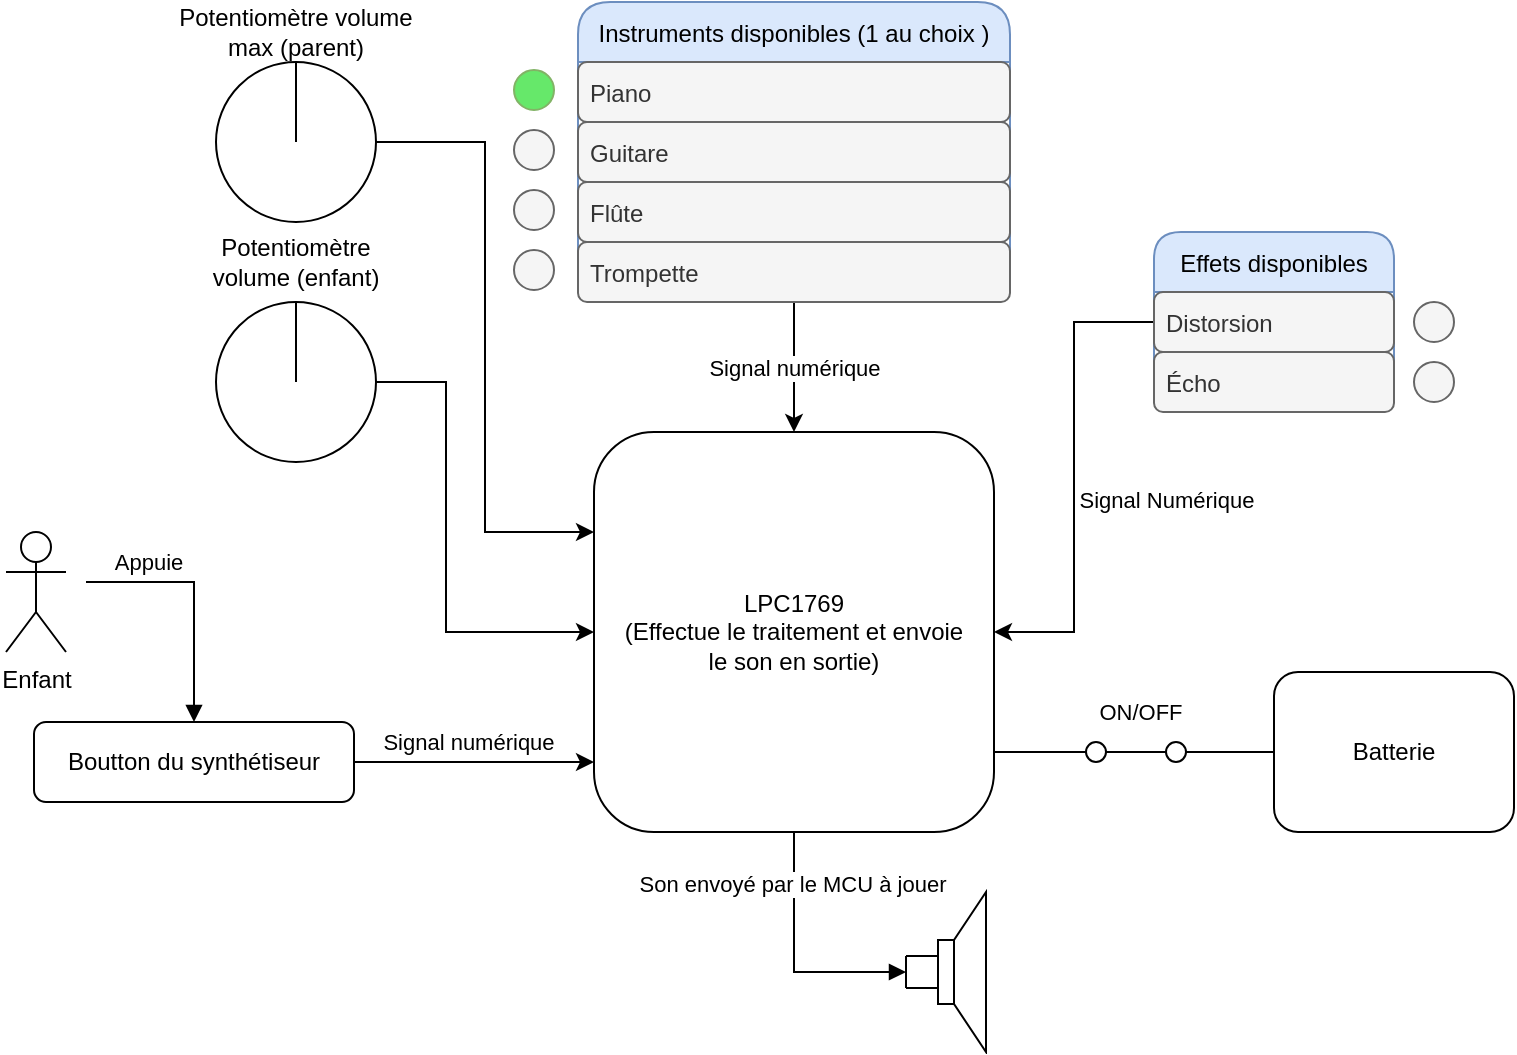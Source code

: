 <mxfile version="16.5.1" type="device"><diagram id="HFILvWz2ucrfniaZQ8Wx" name="Page-1"><mxGraphModel dx="716" dy="448" grid="1" gridSize="10" guides="1" tooltips="1" connect="1" arrows="1" fold="1" page="1" pageScale="1" pageWidth="827" pageHeight="1169" math="0" shadow="0"><root><mxCell id="0"/><mxCell id="1" parent="0"/><mxCell id="X_dPQhwGVTIrn3kEduS3-3" style="edgeStyle=orthogonalEdgeStyle;rounded=0;orthogonalLoop=1;jettySize=auto;html=1;" parent="1" source="X_dPQhwGVTIrn3kEduS3-1" edge="1"><mxGeometry relative="1" as="geometry"><mxPoint x="324" y="415" as="targetPoint"/></mxGeometry></mxCell><mxCell id="X_dPQhwGVTIrn3kEduS3-4" value="Signal numérique" style="edgeLabel;html=1;align=center;verticalAlign=middle;resizable=0;points=[];" parent="X_dPQhwGVTIrn3kEduS3-3" vertex="1" connectable="0"><mxGeometry x="-0.18" relative="1" as="geometry"><mxPoint x="7" y="-10" as="offset"/></mxGeometry></mxCell><mxCell id="X_dPQhwGVTIrn3kEduS3-1" value="Boutton du synthétiseur" style="rounded=1;whiteSpace=wrap;html=1;" parent="1" vertex="1"><mxGeometry x="44" y="395" width="160" height="40" as="geometry"/></mxCell><mxCell id="X_dPQhwGVTIrn3kEduS3-66" style="edgeStyle=orthogonalEdgeStyle;rounded=0;orthogonalLoop=1;jettySize=auto;html=1;endArrow=block;endFill=1;" parent="1" source="X_dPQhwGVTIrn3kEduS3-2" edge="1"><mxGeometry relative="1" as="geometry"><mxPoint x="480" y="520" as="targetPoint"/><Array as="points"><mxPoint x="424" y="520"/></Array></mxGeometry></mxCell><mxCell id="X_dPQhwGVTIrn3kEduS3-67" value="Son envoyé par le MCU à jouer" style="edgeLabel;html=1;align=center;verticalAlign=middle;resizable=0;points=[];" parent="X_dPQhwGVTIrn3kEduS3-66" vertex="1" connectable="0"><mxGeometry x="-0.598" y="-1" relative="1" as="geometry"><mxPoint as="offset"/></mxGeometry></mxCell><mxCell id="X_dPQhwGVTIrn3kEduS3-2" value="LPC1769&lt;br&gt;(Effectue le traitement et envoie&lt;br&gt;le son en sortie)" style="rounded=1;whiteSpace=wrap;html=1;align=center;" parent="1" vertex="1"><mxGeometry x="324" y="250" width="200" height="200" as="geometry"/></mxCell><mxCell id="X_dPQhwGVTIrn3kEduS3-16" value="Signal numérique" style="edgeStyle=orthogonalEdgeStyle;rounded=0;orthogonalLoop=1;jettySize=auto;html=1;entryX=0.5;entryY=0;entryDx=0;entryDy=0;" parent="1" source="X_dPQhwGVTIrn3kEduS3-5" target="X_dPQhwGVTIrn3kEduS3-2" edge="1"><mxGeometry x="0.007" relative="1" as="geometry"><mxPoint as="offset"/></mxGeometry></mxCell><mxCell id="X_dPQhwGVTIrn3kEduS3-5" value="Instruments disponibles (1 au choix )" style="swimlane;fontStyle=0;childLayout=stackLayout;horizontal=1;startSize=30;horizontalStack=0;resizeParent=1;resizeParentMax=0;resizeLast=0;collapsible=1;marginBottom=0;rounded=1;arcSize=18;fillColor=#dae8fc;strokeColor=#6c8ebf;" parent="1" vertex="1"><mxGeometry x="316" y="35" width="216" height="150" as="geometry"><mxRectangle x="364" y="20" width="50" height="30" as="alternateBounds"/></mxGeometry></mxCell><mxCell id="X_dPQhwGVTIrn3kEduS3-6" value="Piano" style="text;strokeColor=#666666;fillColor=#f5f5f5;align=left;verticalAlign=middle;spacingLeft=4;spacingRight=4;overflow=hidden;points=[[0,0.5],[1,0.5]];portConstraint=eastwest;rotatable=0;rounded=1;fontColor=#333333;" parent="X_dPQhwGVTIrn3kEduS3-5" vertex="1"><mxGeometry y="30" width="216" height="30" as="geometry"/></mxCell><mxCell id="X_dPQhwGVTIrn3kEduS3-7" value="Guitare" style="text;strokeColor=#666666;fillColor=#f5f5f5;align=left;verticalAlign=middle;spacingLeft=4;spacingRight=4;overflow=hidden;points=[[0,0.5],[1,0.5]];portConstraint=eastwest;rotatable=0;rounded=1;fontColor=#333333;" parent="X_dPQhwGVTIrn3kEduS3-5" vertex="1"><mxGeometry y="60" width="216" height="30" as="geometry"/></mxCell><mxCell id="X_dPQhwGVTIrn3kEduS3-8" value="Flûte" style="text;strokeColor=#666666;fillColor=#f5f5f5;align=left;verticalAlign=middle;spacingLeft=4;spacingRight=4;overflow=hidden;points=[[0,0.5],[1,0.5]];portConstraint=eastwest;rotatable=0;rounded=1;fontColor=#333333;" parent="X_dPQhwGVTIrn3kEduS3-5" vertex="1"><mxGeometry y="90" width="216" height="30" as="geometry"/></mxCell><mxCell id="X_dPQhwGVTIrn3kEduS3-9" value="Trompette" style="text;strokeColor=#666666;fillColor=#f5f5f5;align=left;verticalAlign=middle;spacingLeft=4;spacingRight=4;overflow=hidden;points=[[0,0.5],[1,0.5]];portConstraint=eastwest;rotatable=0;rounded=1;fontColor=#333333;" parent="X_dPQhwGVTIrn3kEduS3-5" vertex="1"><mxGeometry y="120" width="216" height="30" as="geometry"/></mxCell><mxCell id="X_dPQhwGVTIrn3kEduS3-10" value="" style="ellipse;whiteSpace=wrap;html=1;aspect=fixed;rounded=1;fillColor=#66E86A;strokeColor=#82b366;" parent="1" vertex="1"><mxGeometry x="284" y="69" width="20" height="20" as="geometry"/></mxCell><mxCell id="X_dPQhwGVTIrn3kEduS3-12" value="" style="ellipse;whiteSpace=wrap;html=1;aspect=fixed;rounded=1;fillColor=#f5f5f5;fontColor=#333333;strokeColor=#666666;" parent="1" vertex="1"><mxGeometry x="284" y="99" width="20" height="20" as="geometry"/></mxCell><mxCell id="X_dPQhwGVTIrn3kEduS3-13" value="" style="ellipse;whiteSpace=wrap;html=1;aspect=fixed;rounded=1;fillColor=#f5f5f5;strokeColor=#666666;fontColor=#333333;" parent="1" vertex="1"><mxGeometry x="284" y="129" width="20" height="20" as="geometry"/></mxCell><mxCell id="X_dPQhwGVTIrn3kEduS3-14" value="" style="ellipse;whiteSpace=wrap;html=1;aspect=fixed;rounded=1;fillColor=#f5f5f5;strokeColor=#666666;fontColor=#333333;" parent="1" vertex="1"><mxGeometry x="284" y="159" width="20" height="20" as="geometry"/></mxCell><mxCell id="X_dPQhwGVTIrn3kEduS3-28" style="edgeStyle=orthogonalEdgeStyle;rounded=0;orthogonalLoop=1;jettySize=auto;html=1;entryX=1;entryY=0.5;entryDx=0;entryDy=0;" parent="1" source="X_dPQhwGVTIrn3kEduS3-22" target="X_dPQhwGVTIrn3kEduS3-2" edge="1"><mxGeometry relative="1" as="geometry"/></mxCell><mxCell id="X_dPQhwGVTIrn3kEduS3-56" value="Signal Numérique" style="edgeLabel;html=1;align=center;verticalAlign=middle;resizable=0;points=[];" parent="X_dPQhwGVTIrn3kEduS3-28" vertex="1" connectable="0"><mxGeometry x="0.094" relative="1" as="geometry"><mxPoint x="46" as="offset"/></mxGeometry></mxCell><mxCell id="X_dPQhwGVTIrn3kEduS3-22" value="Effets disponibles" style="swimlane;fontStyle=0;childLayout=stackLayout;horizontal=1;startSize=30;horizontalStack=0;resizeParent=1;resizeParentMax=0;resizeLast=0;collapsible=1;marginBottom=0;rounded=1;fillColor=#dae8fc;strokeColor=#6c8ebf;" parent="1" vertex="1"><mxGeometry x="604" y="150" width="120" height="90" as="geometry"/></mxCell><mxCell id="X_dPQhwGVTIrn3kEduS3-23" value="Distorsion" style="text;strokeColor=#666666;fillColor=#f5f5f5;align=left;verticalAlign=middle;spacingLeft=4;spacingRight=4;overflow=hidden;points=[[0,0.5],[1,0.5]];portConstraint=eastwest;rotatable=0;rounded=1;fontColor=#333333;" parent="X_dPQhwGVTIrn3kEduS3-22" vertex="1"><mxGeometry y="30" width="120" height="30" as="geometry"/></mxCell><mxCell id="X_dPQhwGVTIrn3kEduS3-24" value="Écho" style="text;strokeColor=#666666;fillColor=#f5f5f5;align=left;verticalAlign=middle;spacingLeft=4;spacingRight=4;overflow=hidden;points=[[0,0.5],[1,0.5]];portConstraint=eastwest;rotatable=0;rounded=1;fontColor=#333333;" parent="X_dPQhwGVTIrn3kEduS3-22" vertex="1"><mxGeometry y="60" width="120" height="30" as="geometry"/></mxCell><mxCell id="X_dPQhwGVTIrn3kEduS3-26" value="" style="ellipse;whiteSpace=wrap;html=1;aspect=fixed;rounded=1;fillColor=#f5f5f5;strokeColor=#666666;fontColor=#333333;" parent="1" vertex="1"><mxGeometry x="734" y="185" width="20" height="20" as="geometry"/></mxCell><mxCell id="X_dPQhwGVTIrn3kEduS3-27" value="" style="ellipse;whiteSpace=wrap;html=1;aspect=fixed;rounded=1;fillColor=#f5f5f5;strokeColor=#666666;fontColor=#333333;" parent="1" vertex="1"><mxGeometry x="734" y="215" width="20" height="20" as="geometry"/></mxCell><mxCell id="X_dPQhwGVTIrn3kEduS3-41" style="edgeStyle=orthogonalEdgeStyle;rounded=0;orthogonalLoop=1;jettySize=auto;html=1;entryX=0.998;entryY=0.8;entryDx=0;entryDy=0;entryPerimeter=0;endArrow=none;endFill=0;" parent="1" source="X_dPQhwGVTIrn3kEduS3-31" target="X_dPQhwGVTIrn3kEduS3-2" edge="1"><mxGeometry relative="1" as="geometry"/></mxCell><mxCell id="X_dPQhwGVTIrn3kEduS3-55" value="ON/OFF" style="edgeLabel;html=1;align=center;verticalAlign=middle;resizable=0;points=[];" parent="X_dPQhwGVTIrn3kEduS3-41" vertex="1" connectable="0"><mxGeometry x="-0.048" relative="1" as="geometry"><mxPoint y="-20" as="offset"/></mxGeometry></mxCell><mxCell id="X_dPQhwGVTIrn3kEduS3-31" value="Batterie" style="rounded=1;whiteSpace=wrap;html=1;" parent="1" vertex="1"><mxGeometry x="664" y="370" width="120" height="80" as="geometry"/></mxCell><mxCell id="X_dPQhwGVTIrn3kEduS3-43" value="" style="ellipse;whiteSpace=wrap;html=1;aspect=fixed;rounded=1;shadow=0;sketch=0;" parent="1" vertex="1"><mxGeometry x="570" y="405" width="10" height="10" as="geometry"/></mxCell><mxCell id="X_dPQhwGVTIrn3kEduS3-54" value="" style="ellipse;whiteSpace=wrap;html=1;aspect=fixed;rounded=1;shadow=0;sketch=0;" parent="1" vertex="1"><mxGeometry x="610" y="405" width="10" height="10" as="geometry"/></mxCell><mxCell id="X_dPQhwGVTIrn3kEduS3-59" style="edgeStyle=orthogonalEdgeStyle;rounded=0;orthogonalLoop=1;jettySize=auto;html=1;entryX=0.5;entryY=0;entryDx=0;entryDy=0;endArrow=block;endFill=1;" parent="1" edge="1"><mxGeometry relative="1" as="geometry"><mxPoint x="70" y="325" as="sourcePoint"/><mxPoint x="124.0" y="395" as="targetPoint"/><Array as="points"><mxPoint x="124" y="325"/></Array></mxGeometry></mxCell><mxCell id="X_dPQhwGVTIrn3kEduS3-60" value="Appuie" style="edgeLabel;html=1;align=center;verticalAlign=middle;resizable=0;points=[];" parent="X_dPQhwGVTIrn3kEduS3-59" vertex="1" connectable="0"><mxGeometry x="-0.413" relative="1" as="geometry"><mxPoint x="-6" y="-10" as="offset"/></mxGeometry></mxCell><mxCell id="X_dPQhwGVTIrn3kEduS3-58" value="Enfant" style="shape=umlActor;verticalLabelPosition=bottom;verticalAlign=top;html=1;outlineConnect=0;rounded=1;shadow=0;sketch=0;" parent="1" vertex="1"><mxGeometry x="30" y="300" width="30" height="60" as="geometry"/></mxCell><mxCell id="X_dPQhwGVTIrn3kEduS3-61" value="" style="pointerEvents=1;verticalLabelPosition=bottom;shadow=0;dashed=0;align=center;html=1;verticalAlign=top;shape=mxgraph.electrical.electro-mechanical.loudspeaker;rounded=1;sketch=0;rotation=0;" parent="1" vertex="1"><mxGeometry x="480" y="480" width="40" height="80" as="geometry"/></mxCell><mxCell id="X_dPQhwGVTIrn3kEduS3-64" value="" style="endArrow=none;html=1;rounded=0;entryX=0;entryY=0.4;entryDx=0;entryDy=0;entryPerimeter=0;exitX=0;exitY=0.6;exitDx=0;exitDy=0;exitPerimeter=0;" parent="1" source="X_dPQhwGVTIrn3kEduS3-61" target="X_dPQhwGVTIrn3kEduS3-61" edge="1"><mxGeometry width="50" height="50" relative="1" as="geometry"><mxPoint x="430" y="550" as="sourcePoint"/><mxPoint x="480" y="500" as="targetPoint"/></mxGeometry></mxCell><mxCell id="_PSksDa5RFyphcbB2iTZ-7" style="edgeStyle=orthogonalEdgeStyle;rounded=0;orthogonalLoop=1;jettySize=auto;html=1;entryX=0;entryY=0.25;entryDx=0;entryDy=0;" parent="1" source="_PSksDa5RFyphcbB2iTZ-4" target="X_dPQhwGVTIrn3kEduS3-2" edge="1"><mxGeometry relative="1" as="geometry"/></mxCell><mxCell id="_PSksDa5RFyphcbB2iTZ-4" value="" style="ellipse;whiteSpace=wrap;html=1;aspect=fixed;fillColor=none;" parent="1" vertex="1"><mxGeometry x="135" y="65" width="80" height="80" as="geometry"/></mxCell><mxCell id="_PSksDa5RFyphcbB2iTZ-5" value="" style="endArrow=none;html=1;rounded=0;entryX=0.5;entryY=0.007;entryDx=0;entryDy=0;entryPerimeter=0;" parent="1" target="_PSksDa5RFyphcbB2iTZ-4" edge="1"><mxGeometry width="50" height="50" relative="1" as="geometry"><mxPoint x="175" y="105" as="sourcePoint"/><mxPoint x="200" y="80" as="targetPoint"/><Array as="points"/></mxGeometry></mxCell><mxCell id="_PSksDa5RFyphcbB2iTZ-6" value="Potentiomètre volume max (parent)" style="text;html=1;strokeColor=none;fillColor=none;align=center;verticalAlign=middle;whiteSpace=wrap;rounded=0;" parent="1" vertex="1"><mxGeometry x="110" y="35" width="130" height="30" as="geometry"/></mxCell><mxCell id="yxMfhOlRBBR2ihhtfYCa-3" style="edgeStyle=orthogonalEdgeStyle;rounded=0;orthogonalLoop=1;jettySize=auto;html=1;entryX=0;entryY=0.5;entryDx=0;entryDy=0;" edge="1" parent="1" source="yxMfhOlRBBR2ihhtfYCa-1" target="X_dPQhwGVTIrn3kEduS3-2"><mxGeometry relative="1" as="geometry"><Array as="points"><mxPoint x="250" y="225"/><mxPoint x="250" y="350"/></Array></mxGeometry></mxCell><mxCell id="yxMfhOlRBBR2ihhtfYCa-1" value="" style="ellipse;whiteSpace=wrap;html=1;aspect=fixed;fillColor=none;" vertex="1" parent="1"><mxGeometry x="135" y="185" width="80" height="80" as="geometry"/></mxCell><mxCell id="yxMfhOlRBBR2ihhtfYCa-2" value="" style="endArrow=none;html=1;rounded=0;entryX=0.5;entryY=0.007;entryDx=0;entryDy=0;entryPerimeter=0;" edge="1" parent="1" target="yxMfhOlRBBR2ihhtfYCa-1"><mxGeometry width="50" height="50" relative="1" as="geometry"><mxPoint x="175.0" y="225" as="sourcePoint"/><mxPoint x="200" y="200" as="targetPoint"/><Array as="points"/></mxGeometry></mxCell><mxCell id="yxMfhOlRBBR2ihhtfYCa-4" value="Potentiomètre volume (enfant)" style="text;html=1;strokeColor=none;fillColor=none;align=center;verticalAlign=middle;whiteSpace=wrap;rounded=0;" vertex="1" parent="1"><mxGeometry x="130" y="150" width="90" height="30" as="geometry"/></mxCell></root></mxGraphModel></diagram></mxfile>